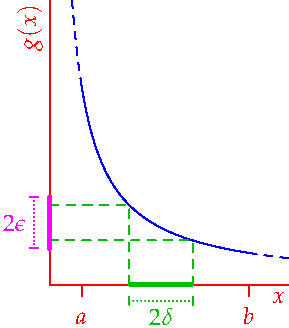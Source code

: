 settings.tex="pdflatex";

texpreamble("\usepackage{amsmath}
\usepackage{amsthm,amssymb}
\usepackage{mathpazo}
\usepackage[svgnames]{xcolor}
");
import graph;

size(145,0);

real m=0.28;
real a=0.4;
real b=2.5;
real M=3;

real f(real x){return 1/x;}

draw(graph(f,m,a),dashed+blue);
draw(graph(f,a,b),blue);
draw(graph(f,b,M),dashed+blue);

xaxis("$x$",0,M,red);
yaxis("$g(x)$",0,1/m,red);

xtick(Label("$a$",align=S),a,S,red);
xtick(Label("$b$",align=S),b,S,red);

real X=1;
real Y=1.8;

//xtick(Label("$x$",align=S),X,S,heavygreen);
//xtick(Label("$y$",align=S),Y,S,heavygreen);
draw((X,0)--(X,f(X))--(0,f(X)),dashed+heavygreen);
draw((Y,0)--(Y,f(Y))--(0,f(Y)),dashed+heavygreen);
//ytick(Label("$f(x)$",align=W),f(X),W,heavygreen);
//ytick(Label("$f(y)$",align=W),f(Y),W,heavygreen);

real d=0.02;

draw((X+d,0)--(Y-d,0),heavygreen+linewidth(2));
draw(Label("$2\delta$",align=S),(X,-0.2)--(Y,-0.2),heavygreen+dotted);
draw((X,-0.15)--(X,-0.25),heavygreen);
draw((Y,-0.15)--(Y,-0.25),heavygreen);

real v=0.1;

draw((0,f(Y)-v)--(0,f(X)+v),magenta+linewidth(2));
draw(Label("$2\epsilon$",align=W),(-0.2,f(Y)-v)--(-0.2,f(X)+v),magenta+dotted);
draw((-0.15,f(X)+v)--(-0.25,f(X)+v),magenta);
draw((-0.15,f(Y)-v)--(-0.25,f(Y)-v),magenta);
